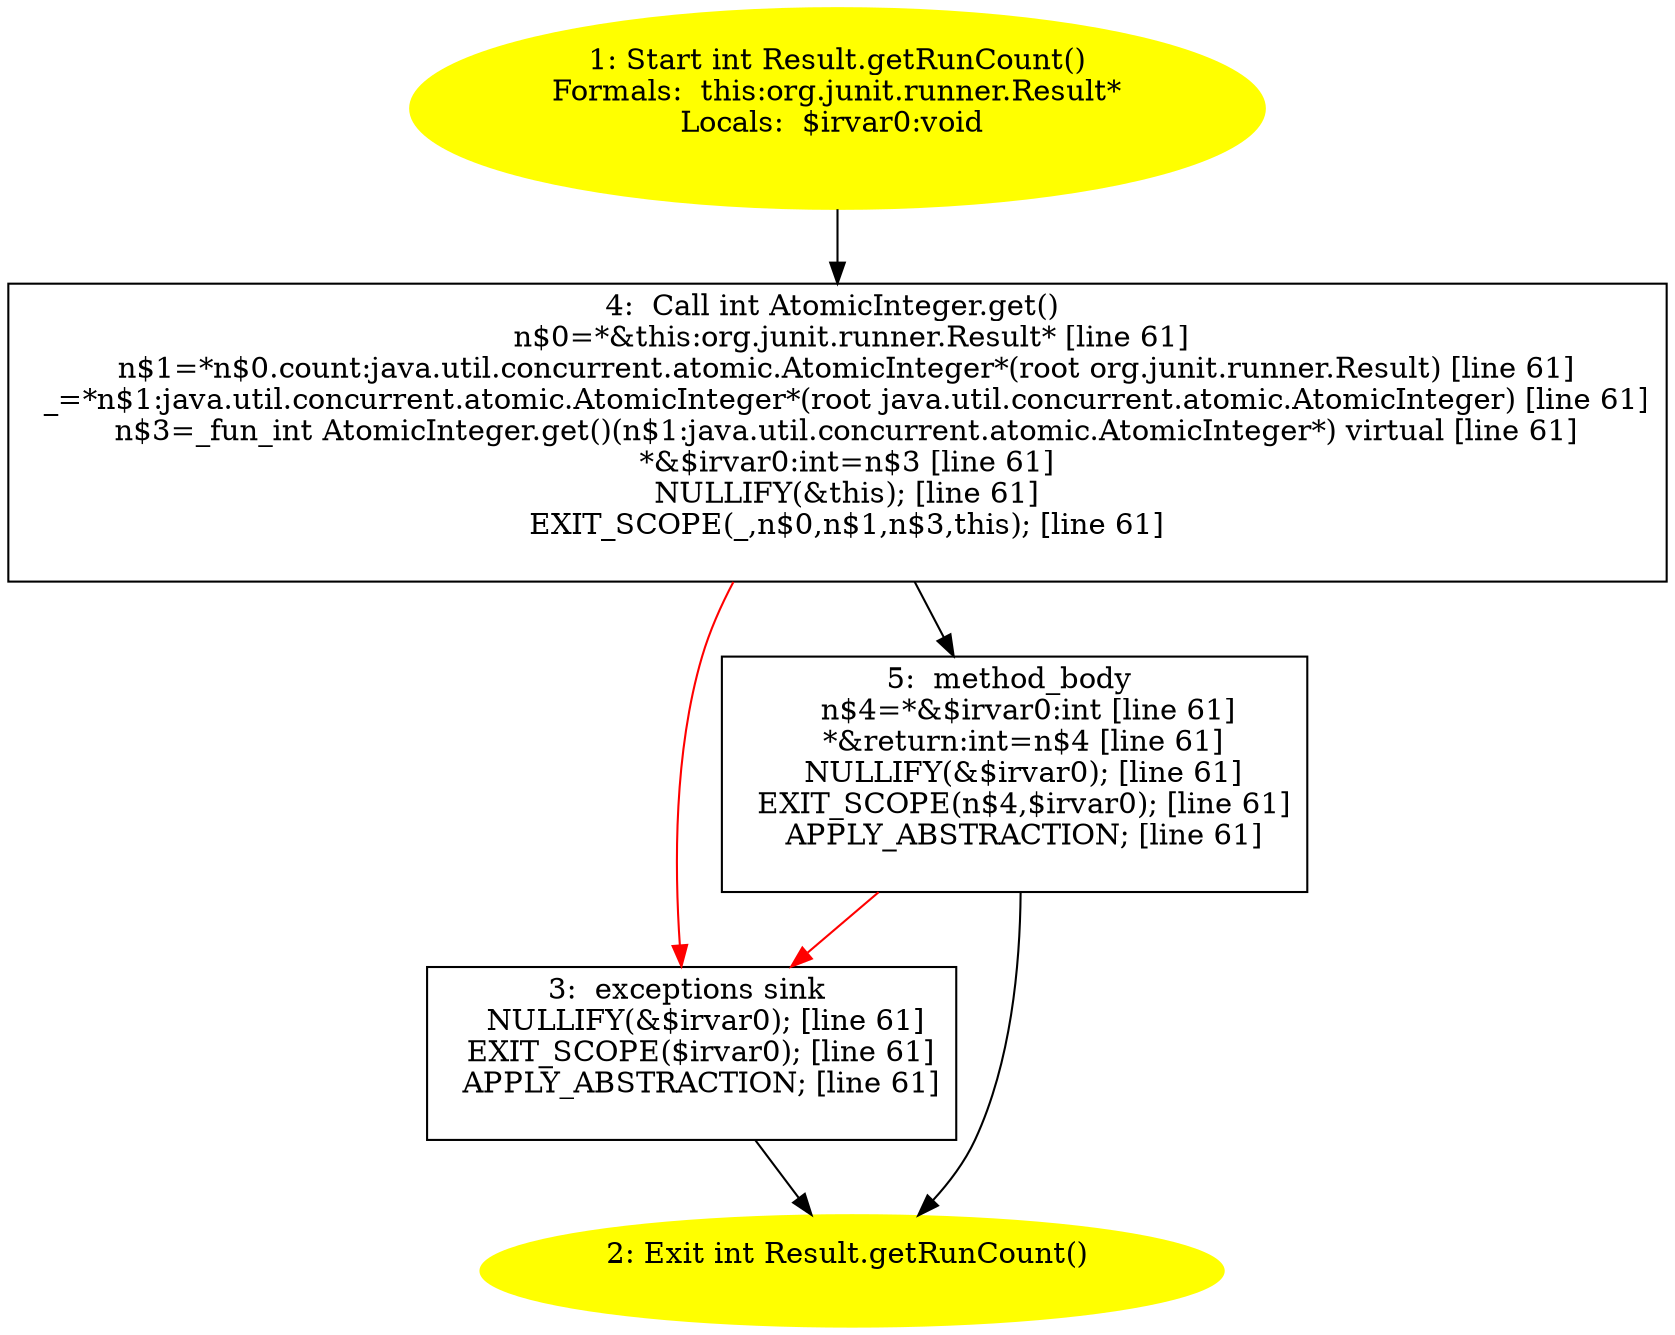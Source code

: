 /* @generated */
digraph cfg {
"org.junit.runner.Result.getRunCount():int.b8cd5b64645017500fc04772efae08e5_1" [label="1: Start int Result.getRunCount()\nFormals:  this:org.junit.runner.Result*\nLocals:  $irvar0:void \n  " color=yellow style=filled]
	

	 "org.junit.runner.Result.getRunCount():int.b8cd5b64645017500fc04772efae08e5_1" -> "org.junit.runner.Result.getRunCount():int.b8cd5b64645017500fc04772efae08e5_4" ;
"org.junit.runner.Result.getRunCount():int.b8cd5b64645017500fc04772efae08e5_2" [label="2: Exit int Result.getRunCount() \n  " color=yellow style=filled]
	

"org.junit.runner.Result.getRunCount():int.b8cd5b64645017500fc04772efae08e5_3" [label="3:  exceptions sink \n   NULLIFY(&$irvar0); [line 61]\n  EXIT_SCOPE($irvar0); [line 61]\n  APPLY_ABSTRACTION; [line 61]\n " shape="box"]
	

	 "org.junit.runner.Result.getRunCount():int.b8cd5b64645017500fc04772efae08e5_3" -> "org.junit.runner.Result.getRunCount():int.b8cd5b64645017500fc04772efae08e5_2" ;
"org.junit.runner.Result.getRunCount():int.b8cd5b64645017500fc04772efae08e5_4" [label="4:  Call int AtomicInteger.get() \n   n$0=*&this:org.junit.runner.Result* [line 61]\n  n$1=*n$0.count:java.util.concurrent.atomic.AtomicInteger*(root org.junit.runner.Result) [line 61]\n  _=*n$1:java.util.concurrent.atomic.AtomicInteger*(root java.util.concurrent.atomic.AtomicInteger) [line 61]\n  n$3=_fun_int AtomicInteger.get()(n$1:java.util.concurrent.atomic.AtomicInteger*) virtual [line 61]\n  *&$irvar0:int=n$3 [line 61]\n  NULLIFY(&this); [line 61]\n  EXIT_SCOPE(_,n$0,n$1,n$3,this); [line 61]\n " shape="box"]
	

	 "org.junit.runner.Result.getRunCount():int.b8cd5b64645017500fc04772efae08e5_4" -> "org.junit.runner.Result.getRunCount():int.b8cd5b64645017500fc04772efae08e5_5" ;
	 "org.junit.runner.Result.getRunCount():int.b8cd5b64645017500fc04772efae08e5_4" -> "org.junit.runner.Result.getRunCount():int.b8cd5b64645017500fc04772efae08e5_3" [color="red" ];
"org.junit.runner.Result.getRunCount():int.b8cd5b64645017500fc04772efae08e5_5" [label="5:  method_body \n   n$4=*&$irvar0:int [line 61]\n  *&return:int=n$4 [line 61]\n  NULLIFY(&$irvar0); [line 61]\n  EXIT_SCOPE(n$4,$irvar0); [line 61]\n  APPLY_ABSTRACTION; [line 61]\n " shape="box"]
	

	 "org.junit.runner.Result.getRunCount():int.b8cd5b64645017500fc04772efae08e5_5" -> "org.junit.runner.Result.getRunCount():int.b8cd5b64645017500fc04772efae08e5_2" ;
	 "org.junit.runner.Result.getRunCount():int.b8cd5b64645017500fc04772efae08e5_5" -> "org.junit.runner.Result.getRunCount():int.b8cd5b64645017500fc04772efae08e5_3" [color="red" ];
}
